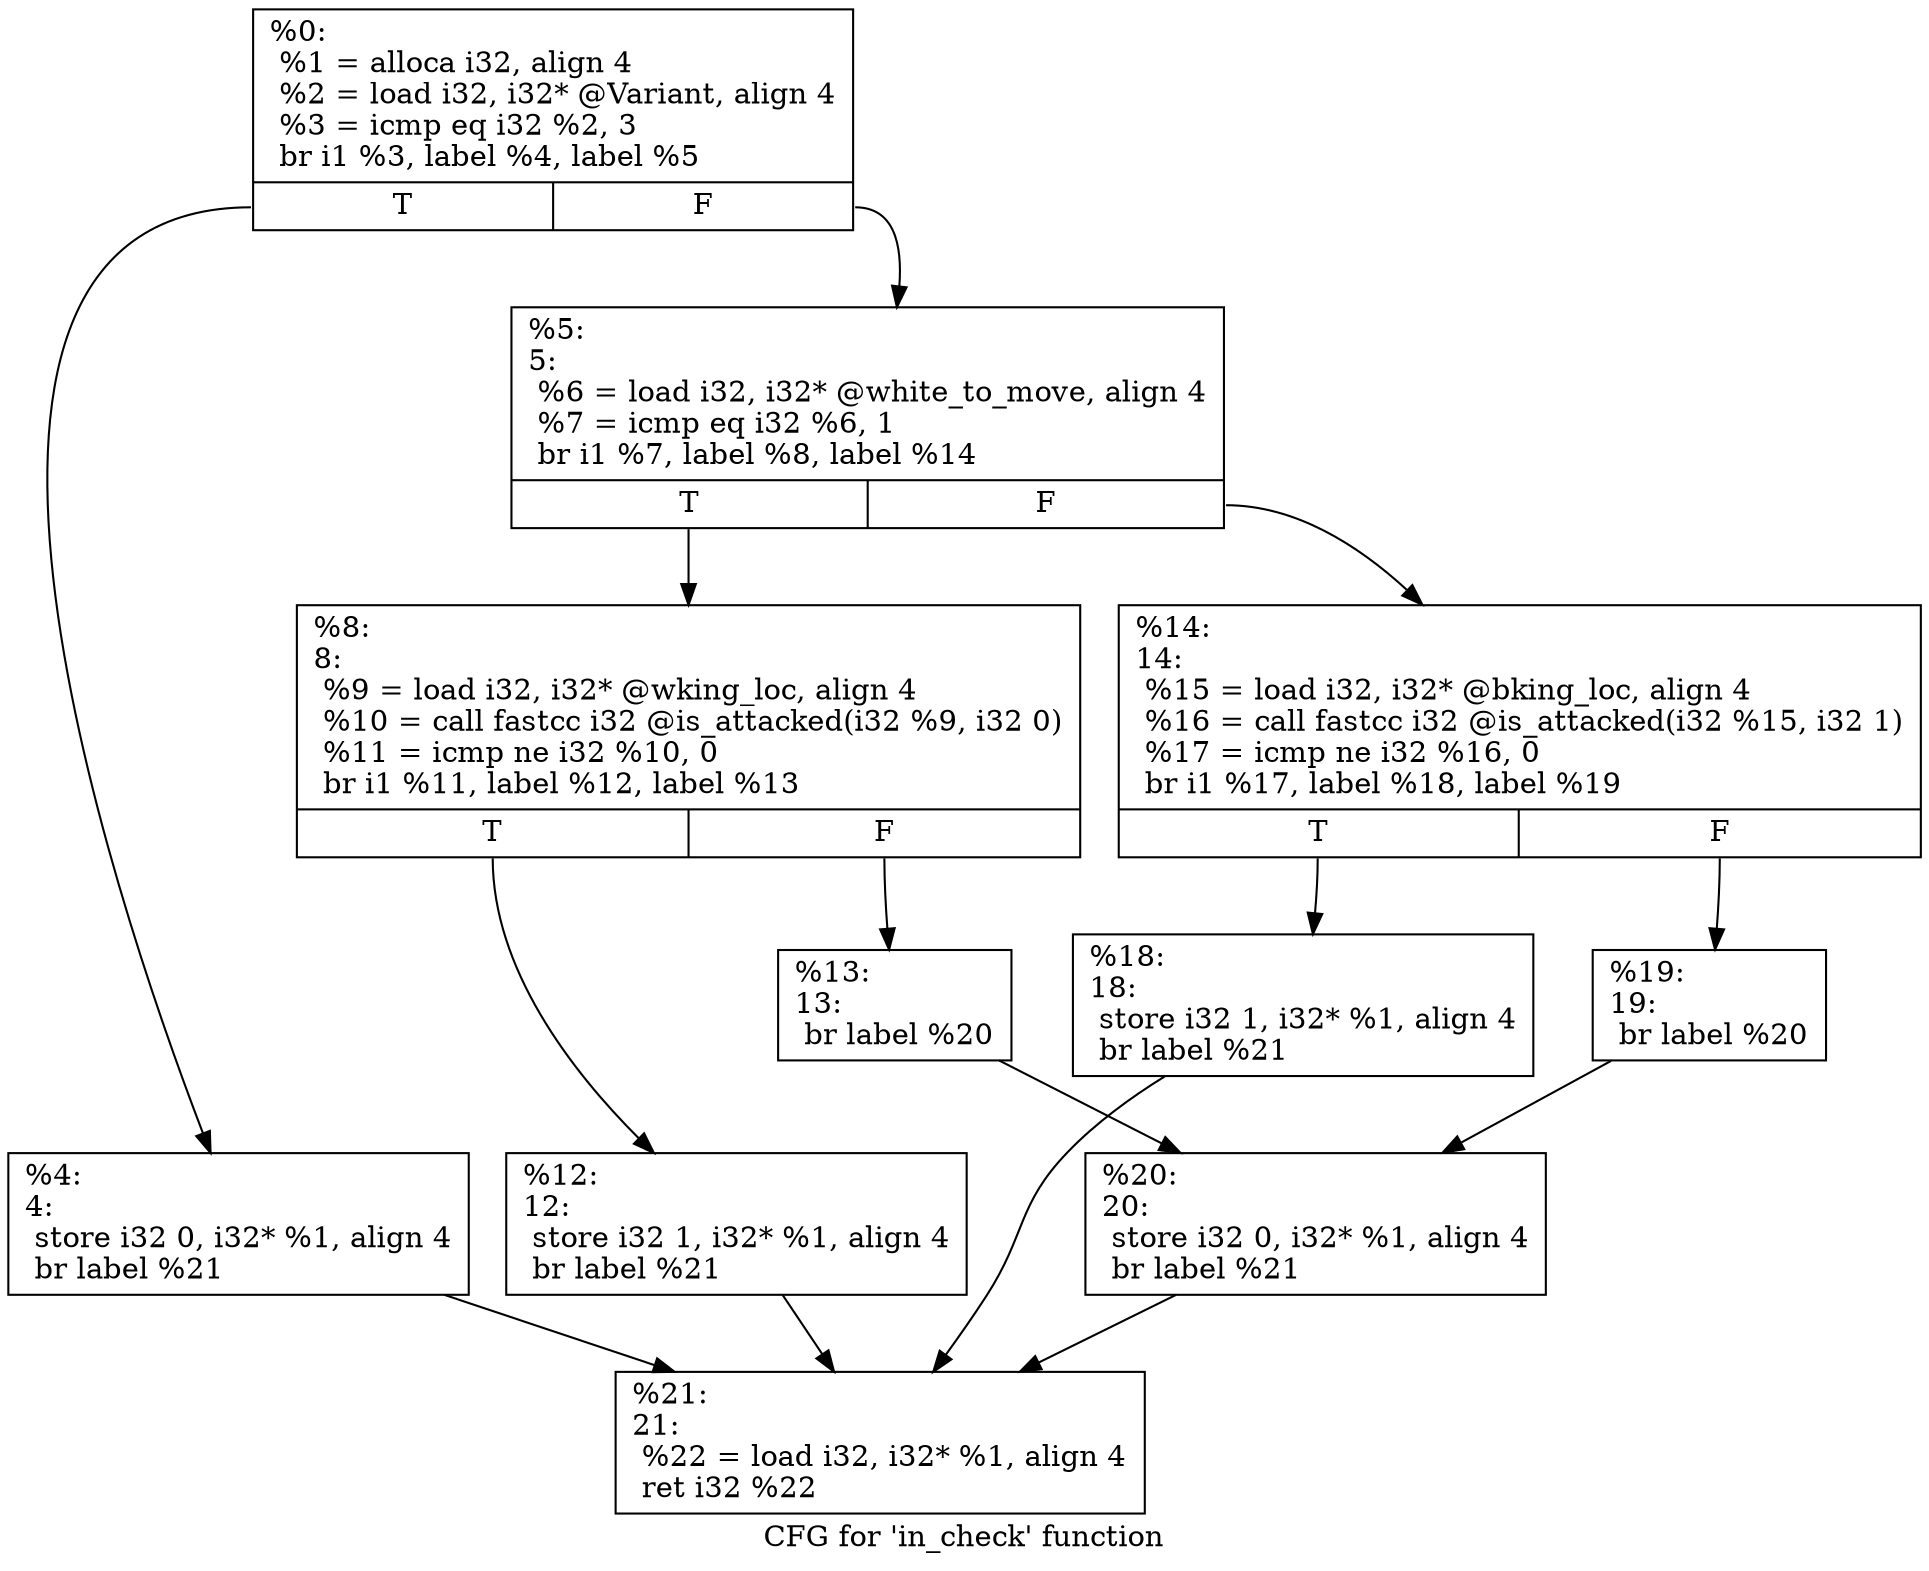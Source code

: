 digraph "CFG for 'in_check' function" {
	label="CFG for 'in_check' function";

	Node0x248e950 [shape=record,label="{%0:\l  %1 = alloca i32, align 4\l  %2 = load i32, i32* @Variant, align 4\l  %3 = icmp eq i32 %2, 3\l  br i1 %3, label %4, label %5\l|{<s0>T|<s1>F}}"];
	Node0x248e950:s0 -> Node0x2490210;
	Node0x248e950:s1 -> Node0x2492230;
	Node0x2490210 [shape=record,label="{%4:\l4:                                                \l  store i32 0, i32* %1, align 4\l  br label %21\l}"];
	Node0x2490210 -> Node0x24924b0;
	Node0x2492230 [shape=record,label="{%5:\l5:                                                \l  %6 = load i32, i32* @white_to_move, align 4\l  %7 = icmp eq i32 %6, 1\l  br i1 %7, label %8, label %14\l|{<s0>T|<s1>F}}"];
	Node0x2492230:s0 -> Node0x2492280;
	Node0x2492230:s1 -> Node0x2492370;
	Node0x2492280 [shape=record,label="{%8:\l8:                                                \l  %9 = load i32, i32* @wking_loc, align 4\l  %10 = call fastcc i32 @is_attacked(i32 %9, i32 0)\l  %11 = icmp ne i32 %10, 0\l  br i1 %11, label %12, label %13\l|{<s0>T|<s1>F}}"];
	Node0x2492280:s0 -> Node0x24922d0;
	Node0x2492280:s1 -> Node0x2492320;
	Node0x24922d0 [shape=record,label="{%12:\l12:                                               \l  store i32 1, i32* %1, align 4\l  br label %21\l}"];
	Node0x24922d0 -> Node0x24924b0;
	Node0x2492320 [shape=record,label="{%13:\l13:                                               \l  br label %20\l}"];
	Node0x2492320 -> Node0x2492460;
	Node0x2492370 [shape=record,label="{%14:\l14:                                               \l  %15 = load i32, i32* @bking_loc, align 4\l  %16 = call fastcc i32 @is_attacked(i32 %15, i32 1)\l  %17 = icmp ne i32 %16, 0\l  br i1 %17, label %18, label %19\l|{<s0>T|<s1>F}}"];
	Node0x2492370:s0 -> Node0x24923c0;
	Node0x2492370:s1 -> Node0x2492410;
	Node0x24923c0 [shape=record,label="{%18:\l18:                                               \l  store i32 1, i32* %1, align 4\l  br label %21\l}"];
	Node0x24923c0 -> Node0x24924b0;
	Node0x2492410 [shape=record,label="{%19:\l19:                                               \l  br label %20\l}"];
	Node0x2492410 -> Node0x2492460;
	Node0x2492460 [shape=record,label="{%20:\l20:                                               \l  store i32 0, i32* %1, align 4\l  br label %21\l}"];
	Node0x2492460 -> Node0x24924b0;
	Node0x24924b0 [shape=record,label="{%21:\l21:                                               \l  %22 = load i32, i32* %1, align 4\l  ret i32 %22\l}"];
}
